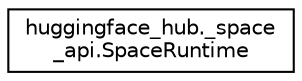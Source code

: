 digraph "Graphical Class Hierarchy"
{
 // LATEX_PDF_SIZE
  edge [fontname="Helvetica",fontsize="10",labelfontname="Helvetica",labelfontsize="10"];
  node [fontname="Helvetica",fontsize="10",shape=record];
  rankdir="LR";
  Node0 [label="huggingface_hub._space\l_api.SpaceRuntime",height=0.2,width=0.4,color="black", fillcolor="white", style="filled",URL="$classhuggingface__hub_1_1__space__api_1_1SpaceRuntime.html",tooltip=" "];
}
